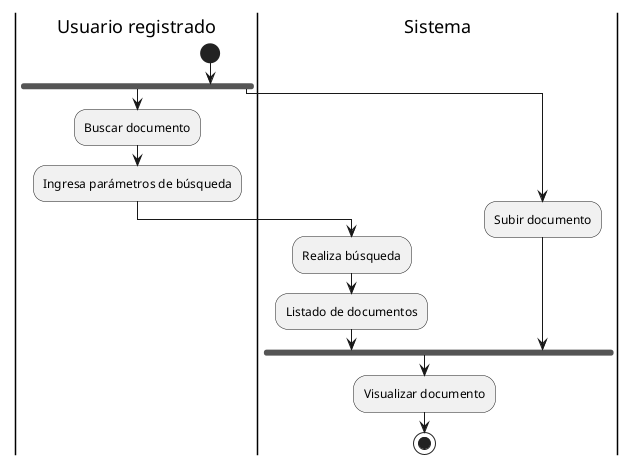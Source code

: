 @startuml
|Usuario registrado|
start

fork
  :Buscar documento;
  :Ingresa parámetros de búsqueda;

  |Sistema|
  :Realiza búsqueda;
  :Listado de documentos;
fork again
  :Subir documento;
end fork

|Sistema|
:Visualizar documento;

stop
@enduml
